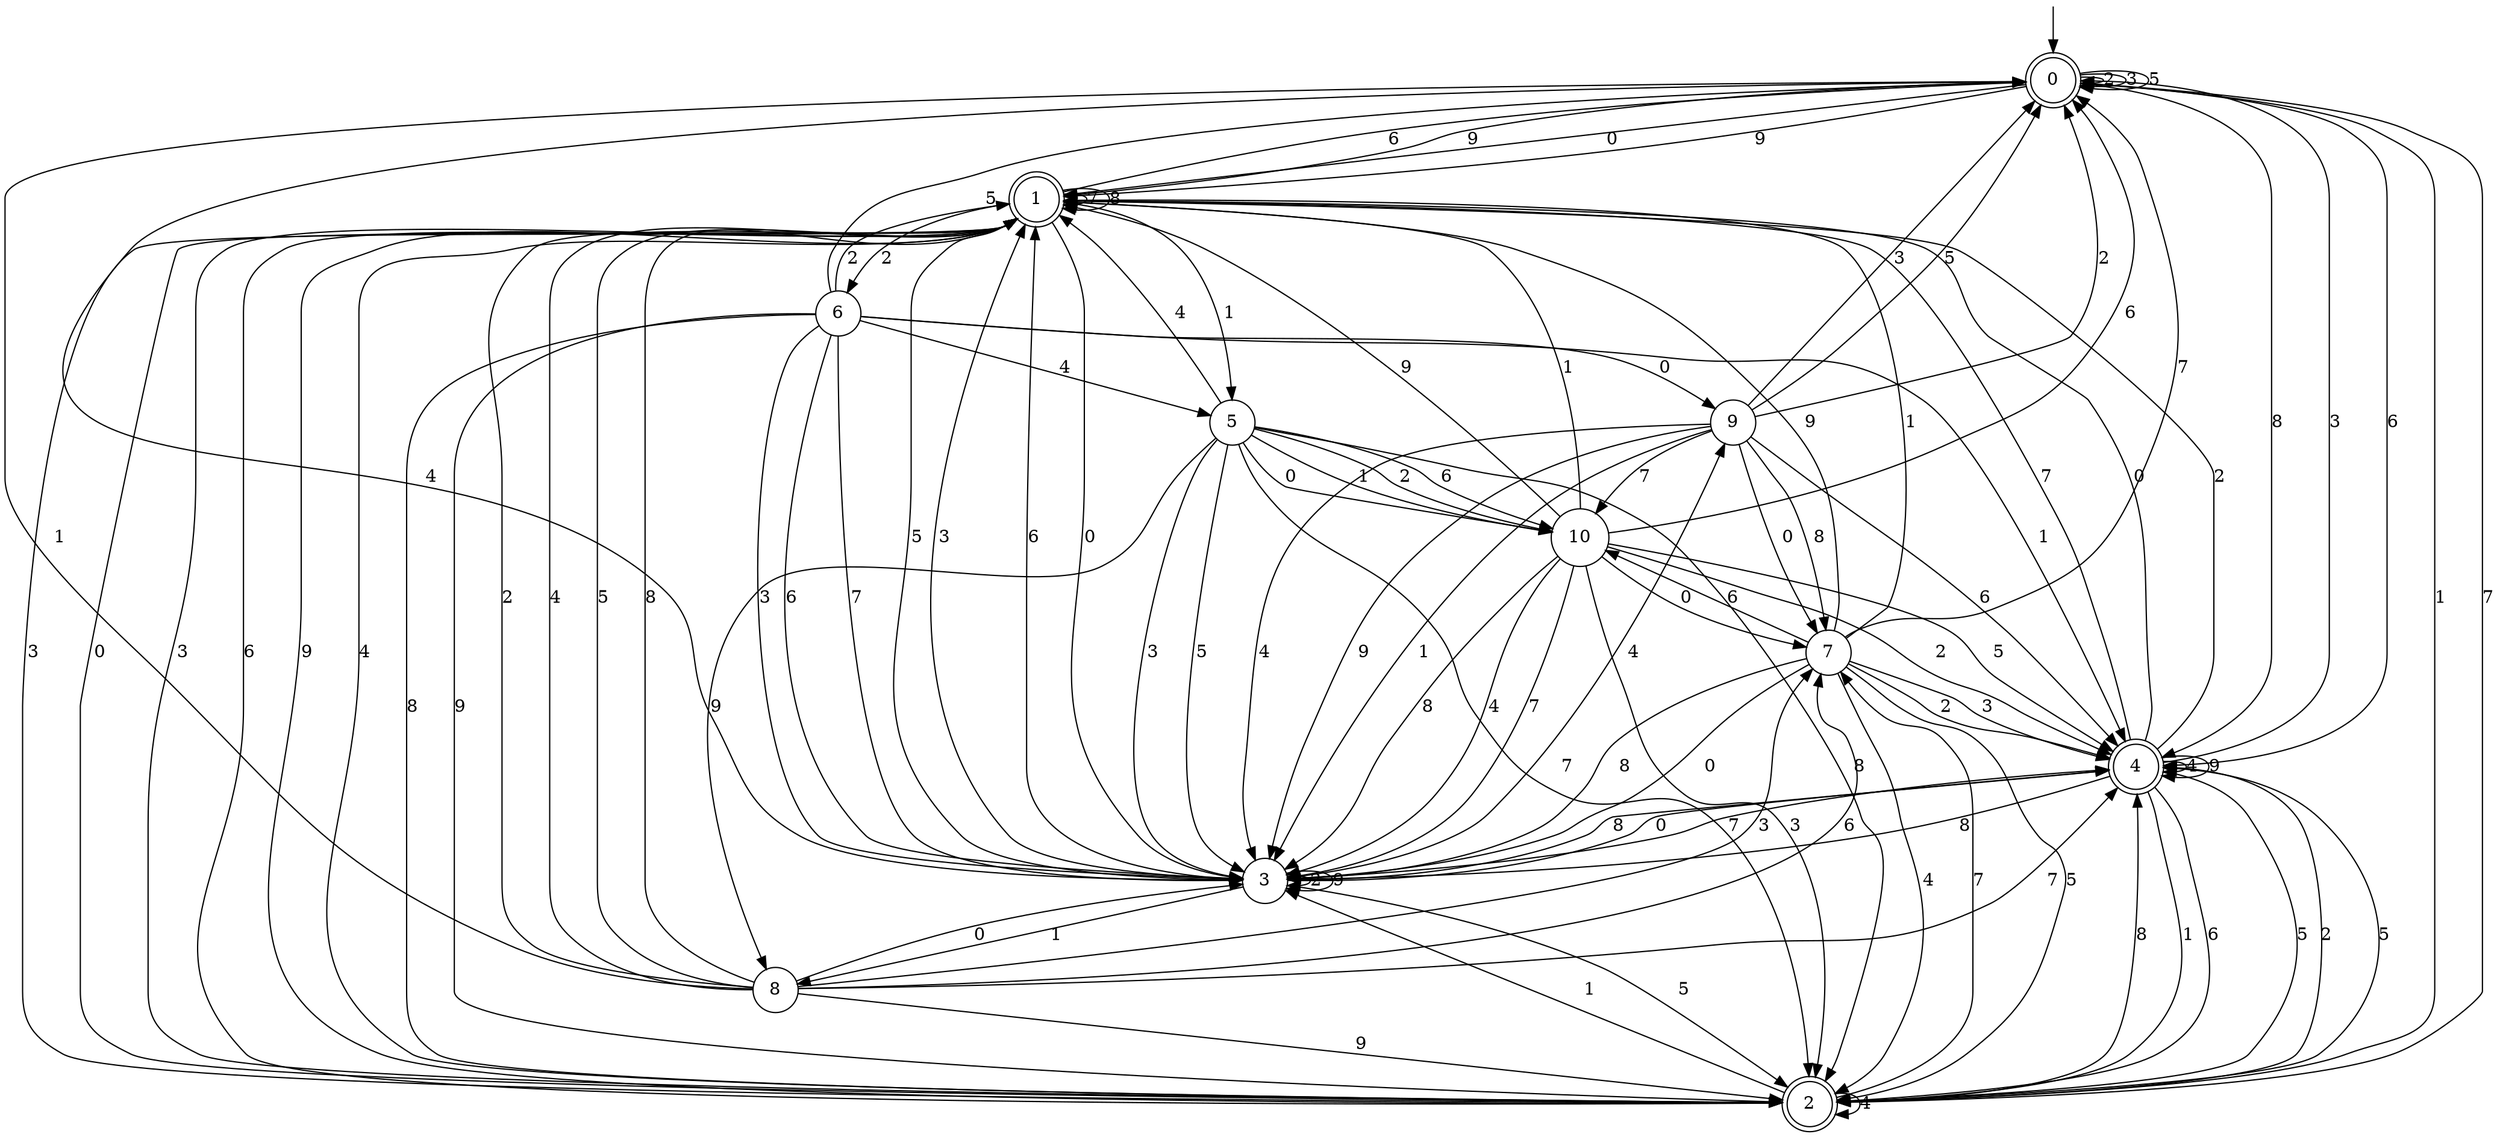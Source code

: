 digraph g {

	s0 [shape="doublecircle" label="0"];
	s1 [shape="doublecircle" label="1"];
	s2 [shape="doublecircle" label="2"];
	s3 [shape="circle" label="3"];
	s4 [shape="doublecircle" label="4"];
	s5 [shape="circle" label="5"];
	s6 [shape="circle" label="6"];
	s7 [shape="circle" label="7"];
	s8 [shape="circle" label="8"];
	s9 [shape="circle" label="9"];
	s10 [shape="circle" label="10"];
	s0 -> s1 [label="0"];
	s0 -> s2 [label="1"];
	s0 -> s0 [label="2"];
	s0 -> s0 [label="3"];
	s0 -> s3 [label="4"];
	s0 -> s0 [label="5"];
	s0 -> s4 [label="6"];
	s0 -> s2 [label="7"];
	s0 -> s4 [label="8"];
	s0 -> s1 [label="9"];
	s1 -> s3 [label="0"];
	s1 -> s5 [label="1"];
	s1 -> s6 [label="2"];
	s1 -> s2 [label="3"];
	s1 -> s2 [label="4"];
	s1 -> s3 [label="5"];
	s1 -> s0 [label="6"];
	s1 -> s1 [label="7"];
	s1 -> s1 [label="8"];
	s1 -> s0 [label="9"];
	s2 -> s1 [label="0"];
	s2 -> s3 [label="1"];
	s2 -> s4 [label="2"];
	s2 -> s1 [label="3"];
	s2 -> s2 [label="4"];
	s2 -> s4 [label="5"];
	s2 -> s1 [label="6"];
	s2 -> s7 [label="7"];
	s2 -> s4 [label="8"];
	s2 -> s1 [label="9"];
	s3 -> s4 [label="0"];
	s3 -> s8 [label="1"];
	s3 -> s3 [label="2"];
	s3 -> s1 [label="3"];
	s3 -> s9 [label="4"];
	s3 -> s2 [label="5"];
	s3 -> s1 [label="6"];
	s3 -> s4 [label="7"];
	s3 -> s4 [label="8"];
	s3 -> s3 [label="9"];
	s4 -> s1 [label="0"];
	s4 -> s2 [label="1"];
	s4 -> s1 [label="2"];
	s4 -> s0 [label="3"];
	s4 -> s4 [label="4"];
	s4 -> s2 [label="5"];
	s4 -> s2 [label="6"];
	s4 -> s1 [label="7"];
	s4 -> s3 [label="8"];
	s4 -> s4 [label="9"];
	s5 -> s10 [label="0"];
	s5 -> s10 [label="1"];
	s5 -> s10 [label="2"];
	s5 -> s3 [label="3"];
	s5 -> s1 [label="4"];
	s5 -> s3 [label="5"];
	s5 -> s10 [label="6"];
	s5 -> s2 [label="7"];
	s5 -> s2 [label="8"];
	s5 -> s8 [label="9"];
	s6 -> s9 [label="0"];
	s6 -> s4 [label="1"];
	s6 -> s1 [label="2"];
	s6 -> s3 [label="3"];
	s6 -> s5 [label="4"];
	s6 -> s0 [label="5"];
	s6 -> s3 [label="6"];
	s6 -> s3 [label="7"];
	s6 -> s2 [label="8"];
	s6 -> s2 [label="9"];
	s7 -> s3 [label="0"];
	s7 -> s1 [label="1"];
	s7 -> s4 [label="2"];
	s7 -> s4 [label="3"];
	s7 -> s2 [label="4"];
	s7 -> s2 [label="5"];
	s7 -> s10 [label="6"];
	s7 -> s0 [label="7"];
	s7 -> s3 [label="8"];
	s7 -> s1 [label="9"];
	s8 -> s3 [label="0"];
	s8 -> s0 [label="1"];
	s8 -> s1 [label="2"];
	s8 -> s7 [label="3"];
	s8 -> s1 [label="4"];
	s8 -> s1 [label="5"];
	s8 -> s7 [label="6"];
	s8 -> s4 [label="7"];
	s8 -> s1 [label="8"];
	s8 -> s2 [label="9"];
	s9 -> s7 [label="0"];
	s9 -> s3 [label="1"];
	s9 -> s0 [label="2"];
	s9 -> s0 [label="3"];
	s9 -> s3 [label="4"];
	s9 -> s0 [label="5"];
	s9 -> s4 [label="6"];
	s9 -> s10 [label="7"];
	s9 -> s7 [label="8"];
	s9 -> s3 [label="9"];
	s10 -> s7 [label="0"];
	s10 -> s1 [label="1"];
	s10 -> s4 [label="2"];
	s10 -> s2 [label="3"];
	s10 -> s3 [label="4"];
	s10 -> s4 [label="5"];
	s10 -> s0 [label="6"];
	s10 -> s3 [label="7"];
	s10 -> s3 [label="8"];
	s10 -> s1 [label="9"];

__start0 [label="" shape="none" width="0" height="0"];
__start0 -> s0;

}
